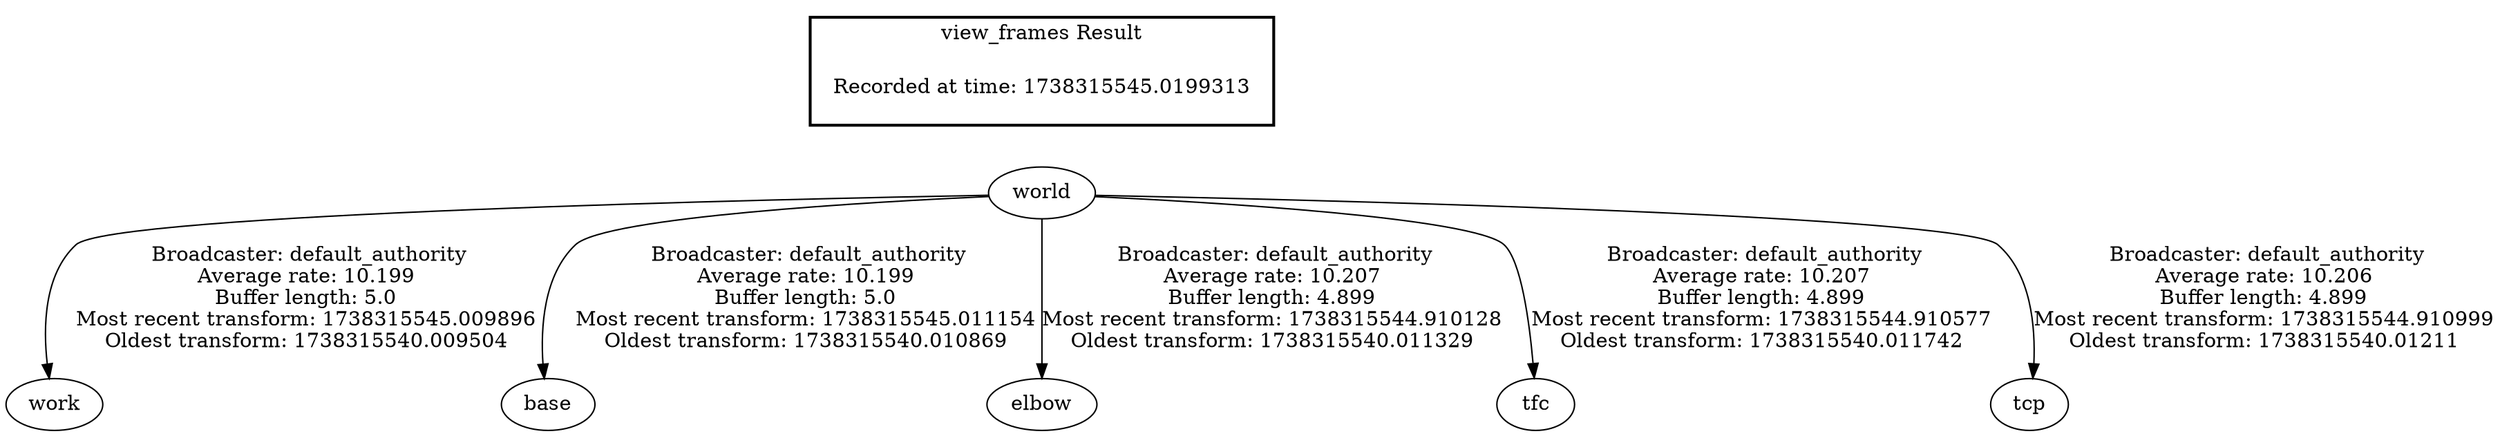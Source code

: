 digraph G {
"world" -> "work"[label=" Broadcaster: default_authority\nAverage rate: 10.199\nBuffer length: 5.0\nMost recent transform: 1738315545.009896\nOldest transform: 1738315540.009504\n"];
"world" -> "base"[label=" Broadcaster: default_authority\nAverage rate: 10.199\nBuffer length: 5.0\nMost recent transform: 1738315545.011154\nOldest transform: 1738315540.010869\n"];
"world" -> "elbow"[label=" Broadcaster: default_authority\nAverage rate: 10.207\nBuffer length: 4.899\nMost recent transform: 1738315544.910128\nOldest transform: 1738315540.011329\n"];
"world" -> "tfc"[label=" Broadcaster: default_authority\nAverage rate: 10.207\nBuffer length: 4.899\nMost recent transform: 1738315544.910577\nOldest transform: 1738315540.011742\n"];
"world" -> "tcp"[label=" Broadcaster: default_authority\nAverage rate: 10.206\nBuffer length: 4.899\nMost recent transform: 1738315544.910999\nOldest transform: 1738315540.01211\n"];
edge [style=invis];
 subgraph cluster_legend { style=bold; color=black; label ="view_frames Result";
"Recorded at time: 1738315545.0199313"[ shape=plaintext ] ;
}->"world";
}